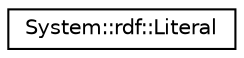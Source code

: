 digraph G
{
  edge [fontname="Helvetica",fontsize="10",labelfontname="Helvetica",labelfontsize="10"];
  node [fontname="Helvetica",fontsize="10",shape=record];
  rankdir="LR";
  Node1 [label="System::rdf::Literal",height=0.2,width=0.4,color="black", fillcolor="white", style="filled",URL="$class_system_1_1rdf_1_1_literal.html"];
}
